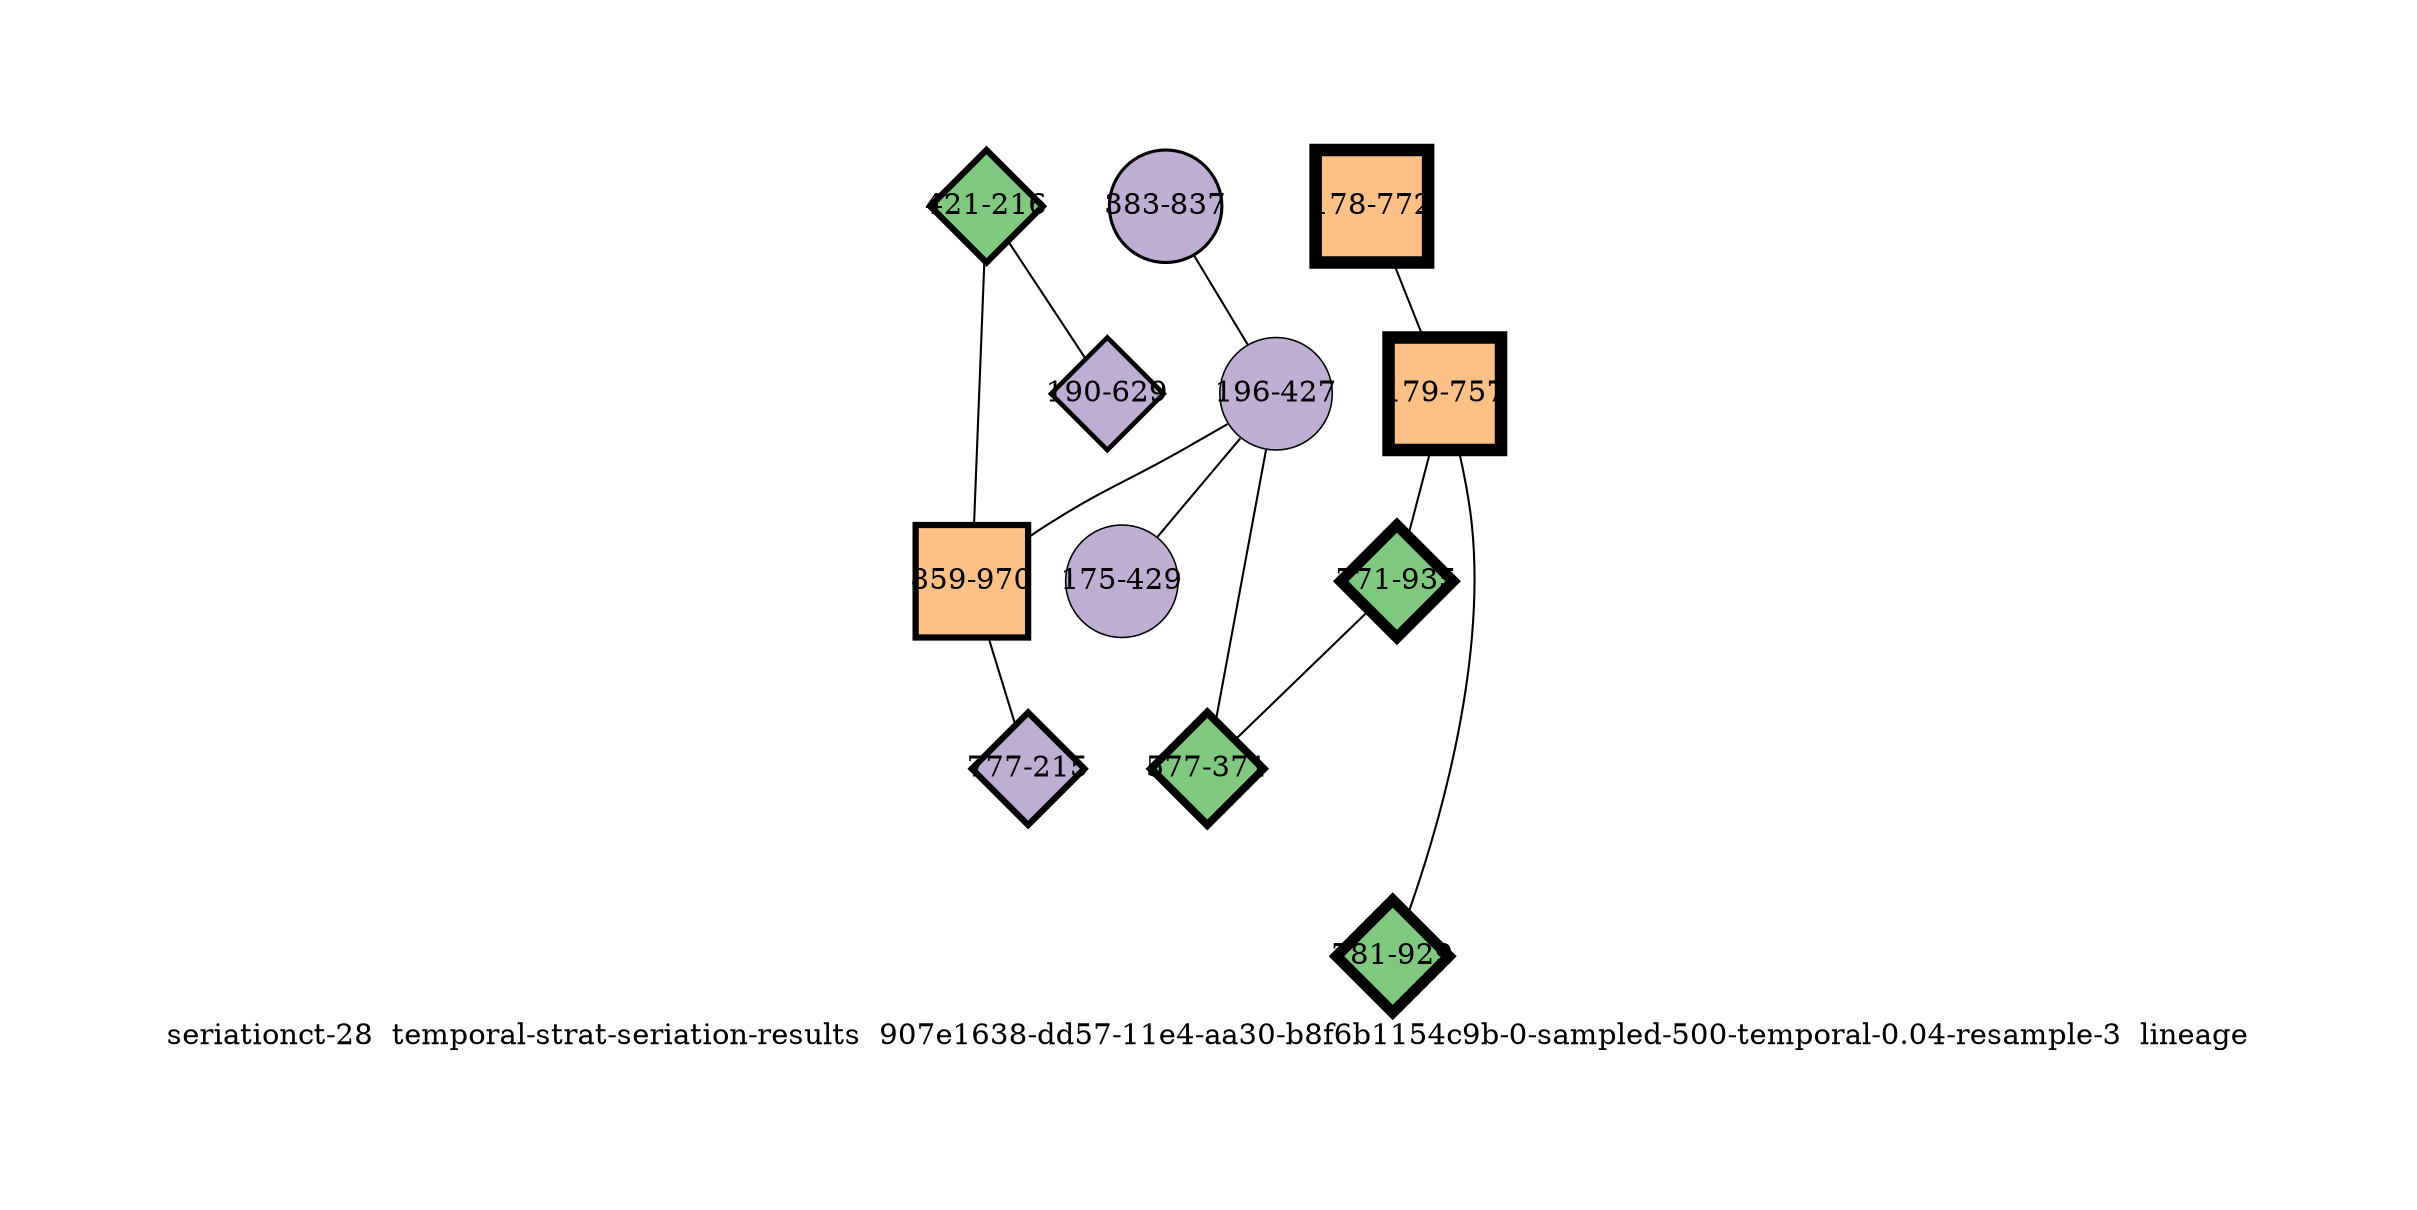 strict graph "seriationct-28  temporal-strat-seriation-results  907e1638-dd57-11e4-aa30-b8f6b1154c9b-0-sampled-500-temporal-0.04-resample-3  lineage" {
labelloc=b;
ratio=auto;
pad="1.0";
label="seriationct-28  temporal-strat-seriation-results  907e1638-dd57-11e4-aa30-b8f6b1154c9b-0-sampled-500-temporal-0.04-resample-3  lineage";
node [width="0.75", style=filled, fixedsize=true, height="0.75", shape=circle, label=""];
0 [xCoordinate="837.0", appears_in_slice=2, yCoordinate="383.0", colorscheme=accent8, lineage_id=0, short_label="383-837", label="383-837", shape=circle, cluster_id=1, fillcolor=2, size="500.0", id=0, penwidth="1.5"];
1 [xCoordinate="216.0", appears_in_slice=4, yCoordinate="421.0", colorscheme=accent8, lineage_id=2, short_label="421-216", label="421-216", shape=diamond, cluster_id=0, fillcolor=1, size="500.0", id=1, penwidth="3.0"];
2 [xCoordinate="427.0", appears_in_slice=1, yCoordinate="196.0", colorscheme=accent8, lineage_id=0, short_label="196-427", label="196-427", shape=circle, cluster_id=1, fillcolor=2, size="500.0", id=2, penwidth="0.75"];
3 [xCoordinate="970.0", appears_in_slice=4, yCoordinate="859.0", colorscheme=accent8, lineage_id=1, short_label="859-970", label="859-970", shape=square, cluster_id=2, fillcolor=3, size="500.0", id=3, penwidth="3.0"];
4 [xCoordinate="772.0", appears_in_slice=8, yCoordinate="178.0", colorscheme=accent8, lineage_id=1, short_label="178-772", label="178-772", shape=square, cluster_id=2, fillcolor=3, size="500.0", id=10, penwidth="6.0"];
5 [xCoordinate="429.0", appears_in_slice=1, yCoordinate="175.0", colorscheme=accent8, lineage_id=0, short_label="175-429", label="175-429", shape=circle, cluster_id=1, fillcolor=2, size="500.0", id=5, penwidth="0.75"];
6 [xCoordinate="215.0", appears_in_slice=4, yCoordinate="777.0", colorscheme=accent8, lineage_id=2, short_label="777-215", label="777-215", shape=diamond, cluster_id=1, fillcolor=2, size="500.0", id=6, penwidth="3.0"];
7 [xCoordinate="629.0", appears_in_slice=3, yCoordinate="190.0", colorscheme=accent8, lineage_id=2, short_label="190-629", label="190-629", shape=diamond, cluster_id=1, fillcolor=2, size="500.0", id=7, penwidth="2.25"];
8 [xCoordinate="757.0", appears_in_slice=8, yCoordinate="179.0", colorscheme=accent8, lineage_id=1, short_label="179-757", label="179-757", shape=square, cluster_id=2, fillcolor=3, size="500.0", id=8, penwidth="6.0"];
9 [xCoordinate="935.0", appears_in_slice=7, yCoordinate="771.0", colorscheme=accent8, lineage_id=2, short_label="771-935", label="771-935", shape=diamond, cluster_id=0, fillcolor=1, size="500.0", id=9, penwidth="5.25"];
10 [xCoordinate="371.0", appears_in_slice=5, yCoordinate="577.0", colorscheme=accent8, lineage_id=2, short_label="577-371", label="577-371", shape=diamond, cluster_id=0, fillcolor=1, size="500.0", id=4, penwidth="3.75"];
11 [xCoordinate="929.0", appears_in_slice=7, yCoordinate="781.0", colorscheme=accent8, lineage_id=2, short_label="781-929", label="781-929", shape=diamond, cluster_id=0, fillcolor=1, size="500.0", id=11, penwidth="5.25"];
0 -- 2  [inverseweight="2.26334727147", weight="0.441823494169"];
1 -- 3  [inverseweight="3.10409352194", weight="0.322155242081"];
1 -- 7  [inverseweight="3.66126012969", weight="0.273130005675"];
2 -- 10  [inverseweight="2.03859300179", weight="0.490534402463"];
2 -- 3  [inverseweight="2.41054149544", weight="0.414844549199"];
2 -- 5  [inverseweight="14.9805379428", weight="0.0667532770731"];
3 -- 6  [inverseweight="3.0879497521", weight="0.323839466403"];
4 -- 8  [inverseweight="1.70902471434", weight="0.585129045596"];
8 -- 9  [inverseweight="2.37562531719", weight="0.420941801203"];
8 -- 11  [inverseweight="1.86036933337", weight="0.537527673706"];
9 -- 10  [inverseweight="2.24379997138", weight="0.445672525516"];
}
